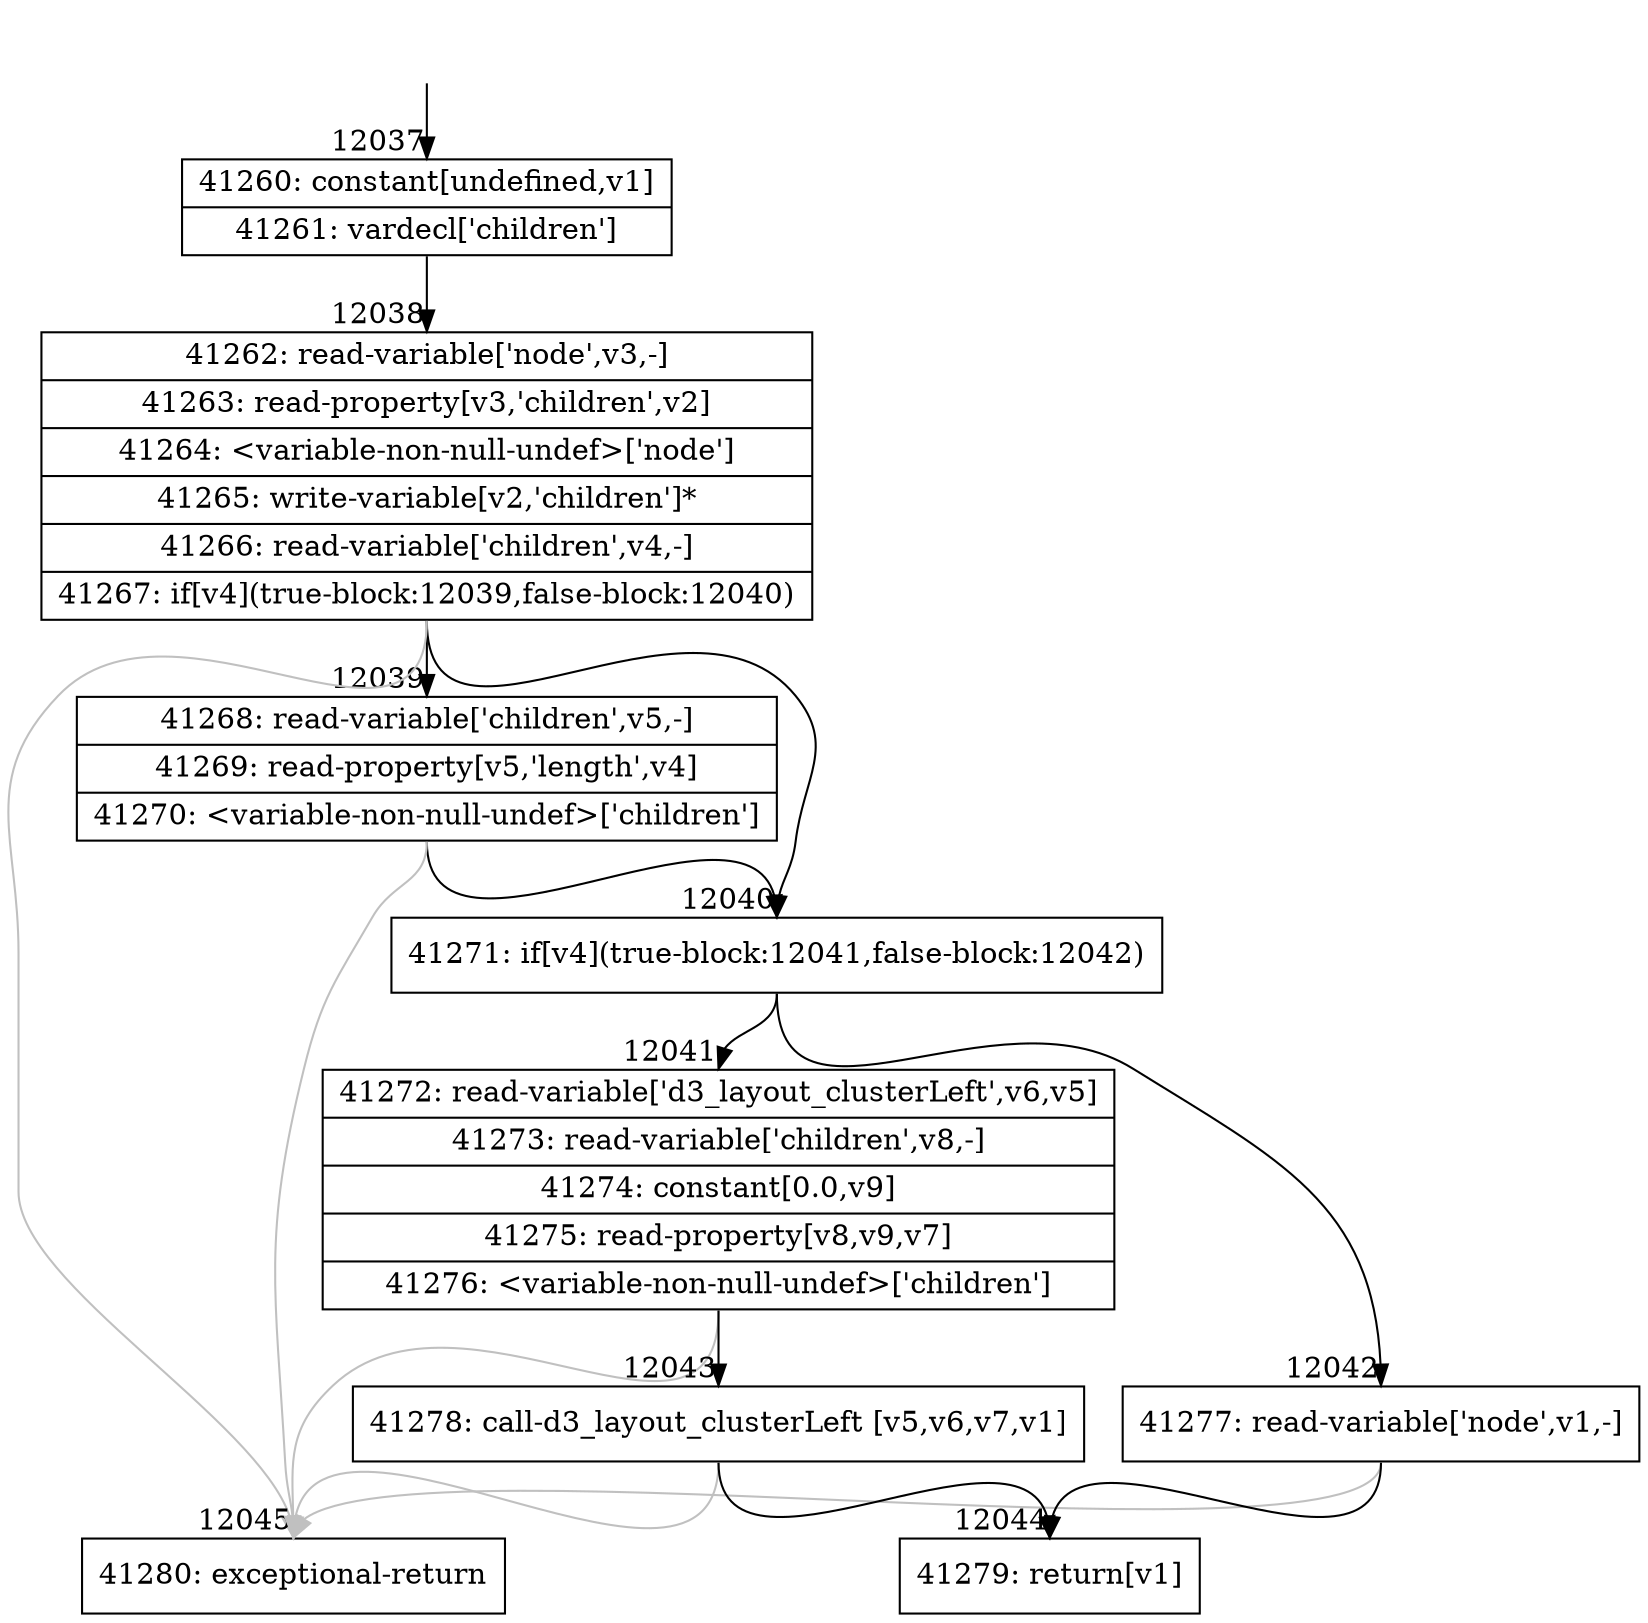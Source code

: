 digraph {
rankdir="TD"
BB_entry1113[shape=none,label=""];
BB_entry1113 -> BB12037 [tailport=s, headport=n, headlabel="    12037"]
BB12037 [shape=record label="{41260: constant[undefined,v1]|41261: vardecl['children']}" ] 
BB12037 -> BB12038 [tailport=s, headport=n, headlabel="      12038"]
BB12038 [shape=record label="{41262: read-variable['node',v3,-]|41263: read-property[v3,'children',v2]|41264: \<variable-non-null-undef\>['node']|41265: write-variable[v2,'children']*|41266: read-variable['children',v4,-]|41267: if[v4](true-block:12039,false-block:12040)}" ] 
BB12038 -> BB12040 [tailport=s, headport=n, headlabel="      12040"]
BB12038 -> BB12039 [tailport=s, headport=n, headlabel="      12039"]
BB12038 -> BB12045 [tailport=s, headport=n, color=gray, headlabel="      12045"]
BB12039 [shape=record label="{41268: read-variable['children',v5,-]|41269: read-property[v5,'length',v4]|41270: \<variable-non-null-undef\>['children']}" ] 
BB12039 -> BB12040 [tailport=s, headport=n]
BB12039 -> BB12045 [tailport=s, headport=n, color=gray]
BB12040 [shape=record label="{41271: if[v4](true-block:12041,false-block:12042)}" ] 
BB12040 -> BB12041 [tailport=s, headport=n, headlabel="      12041"]
BB12040 -> BB12042 [tailport=s, headport=n, headlabel="      12042"]
BB12041 [shape=record label="{41272: read-variable['d3_layout_clusterLeft',v6,v5]|41273: read-variable['children',v8,-]|41274: constant[0.0,v9]|41275: read-property[v8,v9,v7]|41276: \<variable-non-null-undef\>['children']}" ] 
BB12041 -> BB12043 [tailport=s, headport=n, headlabel="      12043"]
BB12041 -> BB12045 [tailport=s, headport=n, color=gray]
BB12042 [shape=record label="{41277: read-variable['node',v1,-]}" ] 
BB12042 -> BB12044 [tailport=s, headport=n, headlabel="      12044"]
BB12042 -> BB12045 [tailport=s, headport=n, color=gray]
BB12043 [shape=record label="{41278: call-d3_layout_clusterLeft [v5,v6,v7,v1]}" ] 
BB12043 -> BB12044 [tailport=s, headport=n]
BB12043 -> BB12045 [tailport=s, headport=n, color=gray]
BB12044 [shape=record label="{41279: return[v1]}" ] 
BB12045 [shape=record label="{41280: exceptional-return}" ] 
//#$~ 7216
}

